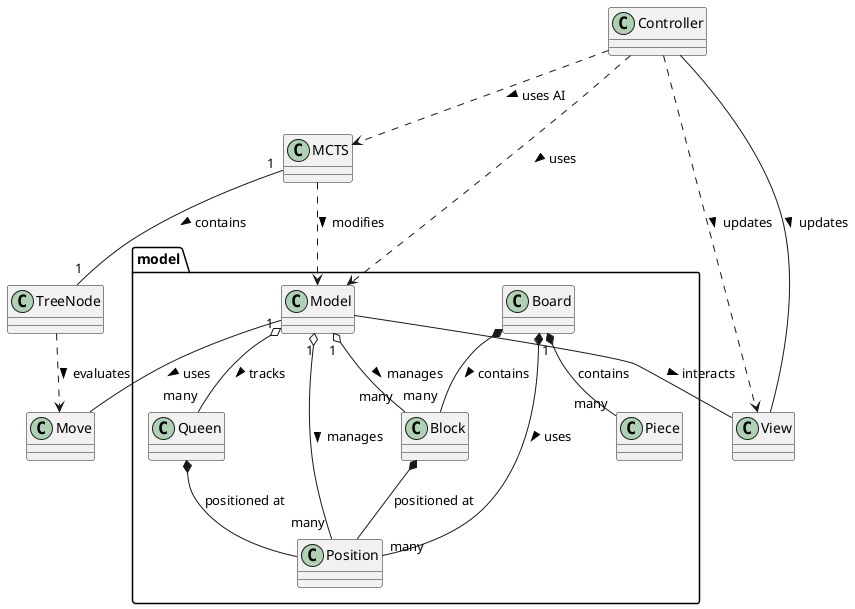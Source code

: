 @startuml
' Setting the layout direction
top to bottom direction

package model {
    class Board {

    }

    class Block {

    }

    class Position {

    }

    class Queen {

    }

    class Model {

    }

    ' Define associations and dependencies
    Board "1" *-- "many" Piece : contains
    Board *-- "many" Position : uses >
    Board *-- "many" Block : contains >
    Block *-- Position : positioned at
    Queen *-- Position : positioned at
    Model "1" o-- "many" Queen : tracks >
    Model "1" o-- "many" Position : manages >
    Model "1" o-- "many" Block : manages >
}

class Move {

}

class Controller {

}

Controller ..> Model : uses >
Controller ..> View : updates >
Controller ..> MCTS : uses AI >

class MCTS {

}

MCTS "1" - "1" TreeNode : contains >
MCTS ..> Model : modifies >
TreeNode ..> Move : evaluates >
Model -- Move : uses >

class TreeNode {

}

class View {

}

' External relationships
Controller -- View : updates >
Model -- View : interacts >

@enduml
